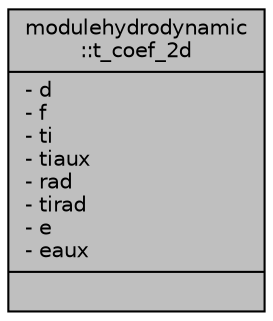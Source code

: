 digraph "modulehydrodynamic::t_coef_2d"
{
 // LATEX_PDF_SIZE
  edge [fontname="Helvetica",fontsize="10",labelfontname="Helvetica",labelfontsize="10"];
  node [fontname="Helvetica",fontsize="10",shape=record];
  Node1 [label="{modulehydrodynamic\l::t_coef_2d\n|- d\l- f\l- ti\l- tiaux\l- rad\l- tirad\l- e\l- eaux\l|}",height=0.2,width=0.4,color="black", fillcolor="grey75", style="filled", fontcolor="black",tooltip=" "];
}
